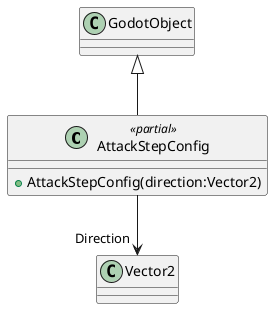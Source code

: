 @startuml
class AttackStepConfig <<partial>> {
    + AttackStepConfig(direction:Vector2)
}
GodotObject <|-- AttackStepConfig
AttackStepConfig --> "Direction" Vector2
@enduml
